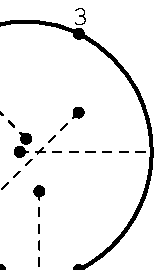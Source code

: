 prologues:=1;
w:=1cm;

def solve(suffix a)(expr n,coeff,coeff_print) =
pair b[];
path p[];

b[1]:=0.5[a[2],a[1]] + ((a[2]-a[1]) rotated 90 scaled coeff);
for i:=2 upto n:
    b[i] = whatever[a[i],b[i-1]];
    b[i]=0.5[a[i],a[i+1]] + ((a[i+1]-a[i]) rotated 90 scaled whatever);
endfor;

pickup pencircle scaled 0.15w;
for i:=1 upto n:
    draw a[i];
endfor;
pickup pencircle scaled 0.05w;
for i:=1 upto n:
    draw b[i] withpen (pencircle scaled 0.15w);
    p[i]:=((fullcircle scaled (abs(b[i]-a[i])) rotated angle(a[i]-b[i]) shifted b[i] cutafter (b[i]--a[i+1])) shifted (-b[i])) scaled 2 shifted b[i];
    draw p[i];
    draw b[i]--point (arctime (0.5*arclength(p[i])) of p[i]) of p[i] withpen (currentpen scaled 0.5) dashed evenly;
endfor;
show "a";
for i:=1 upto n:
    show a[i]/u * coeff_print;
endfor;
show "b";
for i:=1 upto n:
    show b[i]/u * coeff_print, (point 0.5 of p[i])/u*coeff_print;
endfor;
enddef;

beginfig(1)
u:=1cm;
pair a[];
a[1]:=(0,0);
a[2]:=(1u,0u);
a[3]:=(1u,3u);
a[4]:=(-1u,1u);
a[5]:=a[1];

label.bot("1",a[1]);
label.bot("2",a[2]);
label.top("3",a[3]);
label.lft("4",a[4]);
solve(a)(4,1.0,2);
endfig;


beginfig(2)
u:=2.3cm;
pair a[];
pair z;
z:=(u,0);
ang:=10;
a[1]:=z rotated (90-ang);
a[2]:=z rotated (90+ang);
a[3]:=z rotated (90+120+120-ang);
a[4]:=z rotated (90+120+120+ang);
a[5]:=z rotated (90+120-ang);
a[6]:=z rotated (90+120+ang);
a[7]:=a[1];

label.top("1",a[1]);
label.top("2",a[2]);
label.bot("3",a[3]);
label.rt("4",a[4]);
label.lft("5",a[5]);
label.bot("6",a[6]);
solve(a)(6,0.3,4);
endfig;

beginfig(3)
u:=1cm;
pickup pencircle scaled (u/10)
path p;
p:=(fullcircle scaled 2u rotated 90 shifted (0,u) cutafter ((0,u)--(3u,1/2u)) cutbefore ((0,-u)--(0,u)));
draw p;
draw (p reflectedabout ((-u,0),(u,0)));
endfig

bye.